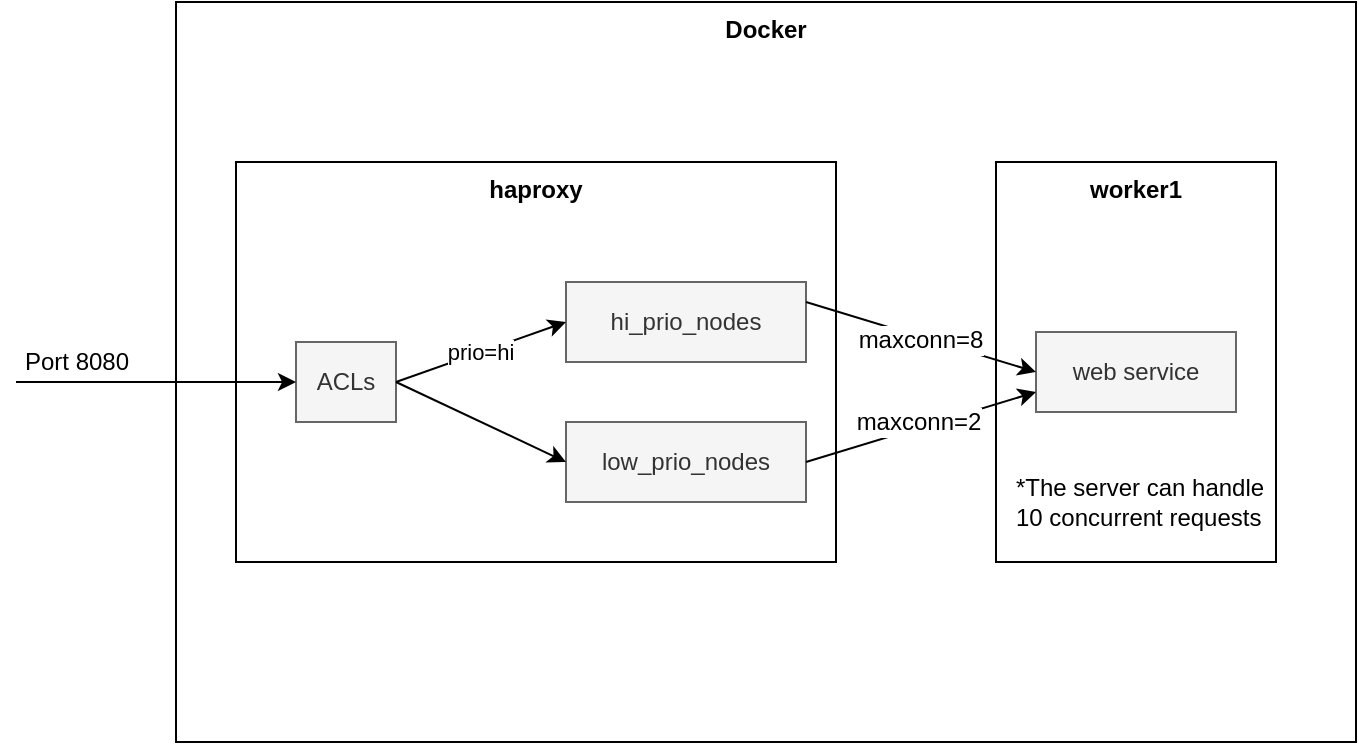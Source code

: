 <mxfile version="12.6.5" type="device"><diagram id="7EldmQ7ANqa5IW1pI8MA" name="Page-1"><mxGraphModel dx="932" dy="624" grid="1" gridSize="10" guides="1" tooltips="1" connect="1" arrows="1" fold="1" page="1" pageScale="1" pageWidth="827" pageHeight="1169" math="0" shadow="0"><root><mxCell id="0"/><mxCell id="1" parent="0"/><mxCell id="6S1S2Jmf1tV1zsms-X9M-30" value="&lt;b&gt;Docker&lt;/b&gt;" style="rounded=0;whiteSpace=wrap;html=1;shadow=0;comic=0;fillColor=none;verticalAlign=top;" vertex="1" parent="1"><mxGeometry x="180" y="80" width="590" height="370" as="geometry"/></mxCell><mxCell id="6S1S2Jmf1tV1zsms-X9M-12" value="&lt;b&gt;haproxy&lt;/b&gt;" style="rounded=0;whiteSpace=wrap;html=1;horizontal=1;labelPosition=center;verticalLabelPosition=middle;align=center;verticalAlign=top;shadow=0;comic=0;" vertex="1" parent="1"><mxGeometry x="210" y="160" width="300" height="200" as="geometry"/></mxCell><mxCell id="6S1S2Jmf1tV1zsms-X9M-6" value="hi_prio_nodes" style="rounded=0;whiteSpace=wrap;html=1;comic=0;fillColor=#f5f5f5;strokeColor=#666666;fontColor=#333333;" vertex="1" parent="1"><mxGeometry x="375" y="220" width="120" height="40" as="geometry"/></mxCell><mxCell id="6S1S2Jmf1tV1zsms-X9M-7" value="low_prio_nodes" style="rounded=0;whiteSpace=wrap;html=1;comic=0;fillColor=#f5f5f5;strokeColor=#666666;fontColor=#333333;" vertex="1" parent="1"><mxGeometry x="375" y="290" width="120" height="40" as="geometry"/></mxCell><mxCell id="6S1S2Jmf1tV1zsms-X9M-14" value="ACLs" style="rounded=0;whiteSpace=wrap;html=1;comic=0;fillColor=#f5f5f5;strokeColor=#666666;fontColor=#333333;" vertex="1" parent="1"><mxGeometry x="240" y="250" width="50" height="40" as="geometry"/></mxCell><mxCell id="6S1S2Jmf1tV1zsms-X9M-15" value="prio=hi" style="rounded=0;orthogonalLoop=1;jettySize=auto;html=1;entryX=0;entryY=0.5;entryDx=0;entryDy=0;exitX=1;exitY=0.5;exitDx=0;exitDy=0;comic=0;" edge="1" parent="1" source="6S1S2Jmf1tV1zsms-X9M-14" target="6S1S2Jmf1tV1zsms-X9M-6"><mxGeometry relative="1" as="geometry"><mxPoint x="340" y="270" as="sourcePoint"/><mxPoint x="475" y="280" as="targetPoint"/></mxGeometry></mxCell><mxCell id="6S1S2Jmf1tV1zsms-X9M-16" value="" style="rounded=0;orthogonalLoop=1;jettySize=auto;html=1;entryX=0;entryY=0.5;entryDx=0;entryDy=0;exitX=1;exitY=0.5;exitDx=0;exitDy=0;comic=0;" edge="1" parent="1" source="6S1S2Jmf1tV1zsms-X9M-14" target="6S1S2Jmf1tV1zsms-X9M-7"><mxGeometry relative="1" as="geometry"><mxPoint x="350" y="280" as="sourcePoint"/><mxPoint x="385" y="250" as="targetPoint"/></mxGeometry></mxCell><mxCell id="6S1S2Jmf1tV1zsms-X9M-17" style="edgeStyle=none;rounded=0;orthogonalLoop=1;jettySize=auto;html=1;exitX=0;exitY=0.5;exitDx=0;exitDy=0;comic=0;" edge="1" parent="1" source="6S1S2Jmf1tV1zsms-X9M-12" target="6S1S2Jmf1tV1zsms-X9M-12"><mxGeometry relative="1" as="geometry"/></mxCell><mxCell id="6S1S2Jmf1tV1zsms-X9M-18" value="" style="rounded=0;orthogonalLoop=1;jettySize=auto;html=1;entryX=0;entryY=0.5;entryDx=0;entryDy=0;comic=0;" edge="1" parent="1" target="6S1S2Jmf1tV1zsms-X9M-14"><mxGeometry relative="1" as="geometry"><mxPoint x="100" y="270" as="sourcePoint"/><mxPoint x="275" y="320" as="targetPoint"/></mxGeometry></mxCell><mxCell id="6S1S2Jmf1tV1zsms-X9M-21" value="Port 8080" style="text;html=1;align=center;verticalAlign=middle;resizable=0;points=[];labelBackgroundColor=#ffffff;" vertex="1" connectable="0" parent="6S1S2Jmf1tV1zsms-X9M-18"><mxGeometry x="-0.083" y="1" relative="1" as="geometry"><mxPoint x="-34" y="-9" as="offset"/></mxGeometry></mxCell><mxCell id="6S1S2Jmf1tV1zsms-X9M-2" value="&lt;b&gt;worker1&lt;/b&gt;" style="rounded=0;whiteSpace=wrap;html=1;comic=0;verticalAlign=top;" vertex="1" parent="1"><mxGeometry x="590" y="160" width="140" height="200" as="geometry"/></mxCell><mxCell id="6S1S2Jmf1tV1zsms-X9M-22" value="web service" style="rounded=0;whiteSpace=wrap;html=1;comic=0;fillColor=#f5f5f5;strokeColor=#666666;fontColor=#333333;" vertex="1" parent="1"><mxGeometry x="610" y="245" width="100" height="40" as="geometry"/></mxCell><mxCell id="6S1S2Jmf1tV1zsms-X9M-9" value="" style="rounded=0;orthogonalLoop=1;jettySize=auto;html=1;entryX=0;entryY=0.5;entryDx=0;entryDy=0;comic=0;exitX=1;exitY=0.25;exitDx=0;exitDy=0;" edge="1" parent="1" source="6S1S2Jmf1tV1zsms-X9M-6" target="6S1S2Jmf1tV1zsms-X9M-22"><mxGeometry relative="1" as="geometry"><mxPoint x="570" y="230" as="targetPoint"/></mxGeometry></mxCell><mxCell id="6S1S2Jmf1tV1zsms-X9M-32" value="&lt;span style=&quot;color: rgba(0 , 0 , 0 , 0) ; font-family: monospace ; font-size: 0px ; background-color: rgb(248 , 249 , 250)&quot;&gt;%3CmxGraphModel%3E%3Croot%3E%3CmxCell%20id%3D%220%22%2F%3E%3CmxCell%20id%3D%221%22%20parent%3D%220%22%2F%3E%3CmxCell%20id%3D%222%22%20value%3D%22maxconn%3D2%22%20style%3D%22text%3Bhtml%3D1%3Balign%3Dcenter%3BverticalAlign%3Dmiddle%3Bresizable%3D0%3Bpoints%3D%5B%5D%3BlabelBackgroundColor%3D%23ffffff%3B%22%20vertex%3D%221%22%20connectable%3D%220%22%20parent%3D%221%22%3E%3CmxGeometry%20x%3D%22550.003%22%20y%3D%22289.999%22%20as%3D%22geometry%22%3E%3CmxPoint%20x%3D%2210.33%22%20y%3D%22-5.36%22%20as%3D%22offset%22%2F%3E%3C%2FmxGeometry%3E%3C%2FmxCell%3E%3C%2Froot%3E%3C%2FmxGraphModel%3ma&lt;/span&gt;" style="text;html=1;align=center;verticalAlign=middle;resizable=0;points=[];labelBackgroundColor=#ffffff;" vertex="1" connectable="0" parent="6S1S2Jmf1tV1zsms-X9M-9"><mxGeometry x="-0.048" y="-2" relative="1" as="geometry"><mxPoint as="offset"/></mxGeometry></mxCell><mxCell id="6S1S2Jmf1tV1zsms-X9M-33" value="maxconn=8" style="text;html=1;align=center;verticalAlign=middle;resizable=0;points=[];labelBackgroundColor=#ffffff;" vertex="1" connectable="0" parent="6S1S2Jmf1tV1zsms-X9M-9"><mxGeometry x="-0.005" y="-1" relative="1" as="geometry"><mxPoint as="offset"/></mxGeometry></mxCell><mxCell id="6S1S2Jmf1tV1zsms-X9M-11" value="" style="rounded=0;orthogonalLoop=1;jettySize=auto;html=1;entryX=0;entryY=0.75;entryDx=0;entryDy=0;exitX=1;exitY=0.5;exitDx=0;exitDy=0;comic=0;" edge="1" parent="1" source="6S1S2Jmf1tV1zsms-X9M-7" target="6S1S2Jmf1tV1zsms-X9M-22"><mxGeometry relative="1" as="geometry"><mxPoint x="490" y="330" as="sourcePoint"/><mxPoint x="620" y="395" as="targetPoint"/></mxGeometry></mxCell><mxCell id="6S1S2Jmf1tV1zsms-X9M-31" value="maxconn=2" style="text;html=1;align=center;verticalAlign=middle;resizable=0;points=[];labelBackgroundColor=#ffffff;" vertex="1" connectable="0" parent="6S1S2Jmf1tV1zsms-X9M-11"><mxGeometry x="-0.211" y="1" relative="1" as="geometry"><mxPoint x="10.33" y="-5.36" as="offset"/></mxGeometry></mxCell><mxCell id="6S1S2Jmf1tV1zsms-X9M-34" value="*The server can handle 10&amp;nbsp;concurrent requests&amp;nbsp;" style="text;html=1;strokeColor=none;fillColor=none;align=left;verticalAlign=middle;whiteSpace=wrap;rounded=0;shadow=0;comic=0;" vertex="1" parent="1"><mxGeometry x="598" y="310" width="130" height="40" as="geometry"/></mxCell></root></mxGraphModel></diagram></mxfile>